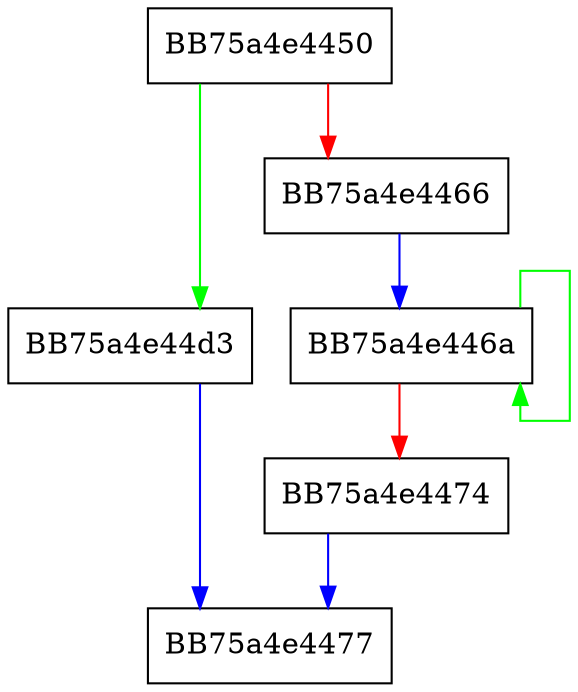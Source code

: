 digraph WPP_SF_iis {
  node [shape="box"];
  graph [splines=ortho];
  BB75a4e4450 -> BB75a4e44d3 [color="green"];
  BB75a4e4450 -> BB75a4e4466 [color="red"];
  BB75a4e4466 -> BB75a4e446a [color="blue"];
  BB75a4e446a -> BB75a4e446a [color="green"];
  BB75a4e446a -> BB75a4e4474 [color="red"];
  BB75a4e4474 -> BB75a4e4477 [color="blue"];
  BB75a4e44d3 -> BB75a4e4477 [color="blue"];
}